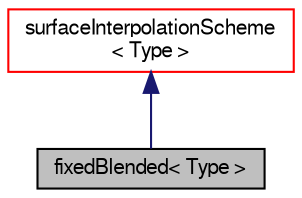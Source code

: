 digraph "fixedBlended&lt; Type &gt;"
{
  bgcolor="transparent";
  edge [fontname="FreeSans",fontsize="10",labelfontname="FreeSans",labelfontsize="10"];
  node [fontname="FreeSans",fontsize="10",shape=record];
  Node3 [label="fixedBlended\< Type \>",height=0.2,width=0.4,color="black", fillcolor="grey75", style="filled", fontcolor="black"];
  Node4 -> Node3 [dir="back",color="midnightblue",fontsize="10",style="solid",fontname="FreeSans"];
  Node4 [label="surfaceInterpolationScheme\l\< Type \>",height=0.2,width=0.4,color="red",URL="$a23278.html",tooltip="Abstract base class for surface interpolation schemes. "];
}
